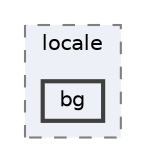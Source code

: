 digraph "C:/Users/LukeMabie/documents/Development/Password_Saver_Using_Django-master/venv/Lib/site-packages/django/conf/locale/bg"
{
 // LATEX_PDF_SIZE
  bgcolor="transparent";
  edge [fontname=Helvetica,fontsize=10,labelfontname=Helvetica,labelfontsize=10];
  node [fontname=Helvetica,fontsize=10,shape=box,height=0.2,width=0.4];
  compound=true
  subgraph clusterdir_6ae4708f427b9ff73e5313b131df1071 {
    graph [ bgcolor="#edf0f7", pencolor="grey50", label="locale", fontname=Helvetica,fontsize=10 style="filled,dashed", URL="dir_6ae4708f427b9ff73e5313b131df1071.html",tooltip=""]
  dir_5cb4719fc58e200aa14318108a9e8ecc [label="bg", fillcolor="#edf0f7", color="grey25", style="filled,bold", URL="dir_5cb4719fc58e200aa14318108a9e8ecc.html",tooltip=""];
  }
}
